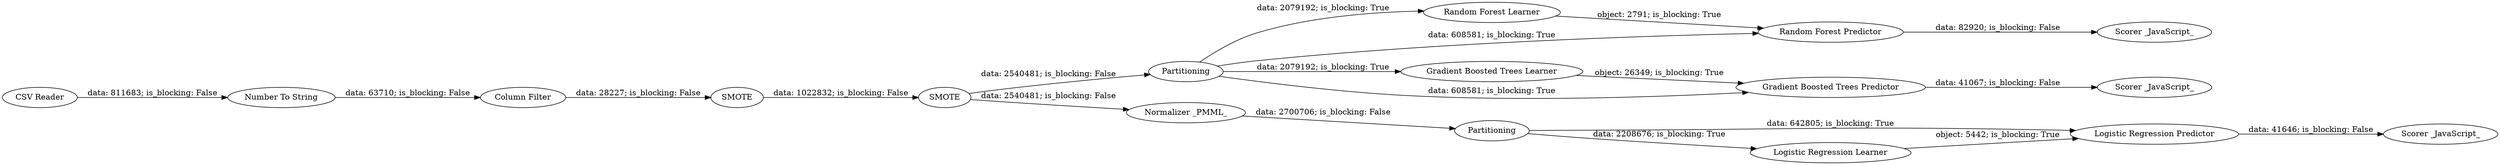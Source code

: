 digraph {
	"-8231689480235716401_335" [label=SMOTE]
	"-8231689480235716401_1" [label="CSV Reader"]
	"-8231689480235716401_322" [label="Logistic Regression Predictor"]
	"-8231689480235716401_19" [label="Scorer _JavaScript_"]
	"-8231689480235716401_17" [label="Random Forest Learner"]
	"-8231689480235716401_18" [label="Random Forest Predictor"]
	"-8231689480235716401_341" [label="Number To String"]
	"-8231689480235716401_294" [label=Partitioning]
	"-8231689480235716401_345" [label="Scorer _JavaScript_"]
	"-8231689480235716401_339" [label="Gradient Boosted Trees Learner"]
	"-8231689480235716401_338" [label="Logistic Regression Learner"]
	"-8231689480235716401_343" [label=Partitioning]
	"-8231689480235716401_340" [label="Gradient Boosted Trees Predictor"]
	"-8231689480235716401_323" [label=SMOTE]
	"-8231689480235716401_316" [label="Normalizer _PMML_"]
	"-8231689480235716401_344" [label="Scorer _JavaScript_"]
	"-8231689480235716401_334" [label="Column Filter"]
	"-8231689480235716401_335" -> "-8231689480235716401_316" [label="data: 2540481; is_blocking: False"]
	"-8231689480235716401_335" -> "-8231689480235716401_343" [label="data: 2540481; is_blocking: False"]
	"-8231689480235716401_340" -> "-8231689480235716401_344" [label="data: 41067; is_blocking: False"]
	"-8231689480235716401_338" -> "-8231689480235716401_322" [label="object: 5442; is_blocking: True"]
	"-8231689480235716401_339" -> "-8231689480235716401_340" [label="object: 26349; is_blocking: True"]
	"-8231689480235716401_316" -> "-8231689480235716401_294" [label="data: 2700706; is_blocking: False"]
	"-8231689480235716401_334" -> "-8231689480235716401_323" [label="data: 28227; is_blocking: False"]
	"-8231689480235716401_18" -> "-8231689480235716401_19" [label="data: 82920; is_blocking: False"]
	"-8231689480235716401_343" -> "-8231689480235716401_339" [label="data: 2079192; is_blocking: True"]
	"-8231689480235716401_343" -> "-8231689480235716401_18" [label="data: 608581; is_blocking: True"]
	"-8231689480235716401_322" -> "-8231689480235716401_345" [label="data: 41646; is_blocking: False"]
	"-8231689480235716401_343" -> "-8231689480235716401_340" [label="data: 608581; is_blocking: True"]
	"-8231689480235716401_17" -> "-8231689480235716401_18" [label="object: 2791; is_blocking: True"]
	"-8231689480235716401_343" -> "-8231689480235716401_17" [label="data: 2079192; is_blocking: True"]
	"-8231689480235716401_1" -> "-8231689480235716401_341" [label="data: 811683; is_blocking: False"]
	"-8231689480235716401_341" -> "-8231689480235716401_334" [label="data: 63710; is_blocking: False"]
	"-8231689480235716401_294" -> "-8231689480235716401_338" [label="data: 2208676; is_blocking: True"]
	"-8231689480235716401_323" -> "-8231689480235716401_335" [label="data: 1022832; is_blocking: False"]
	"-8231689480235716401_294" -> "-8231689480235716401_322" [label="data: 642805; is_blocking: True"]
	rankdir=LR
}
